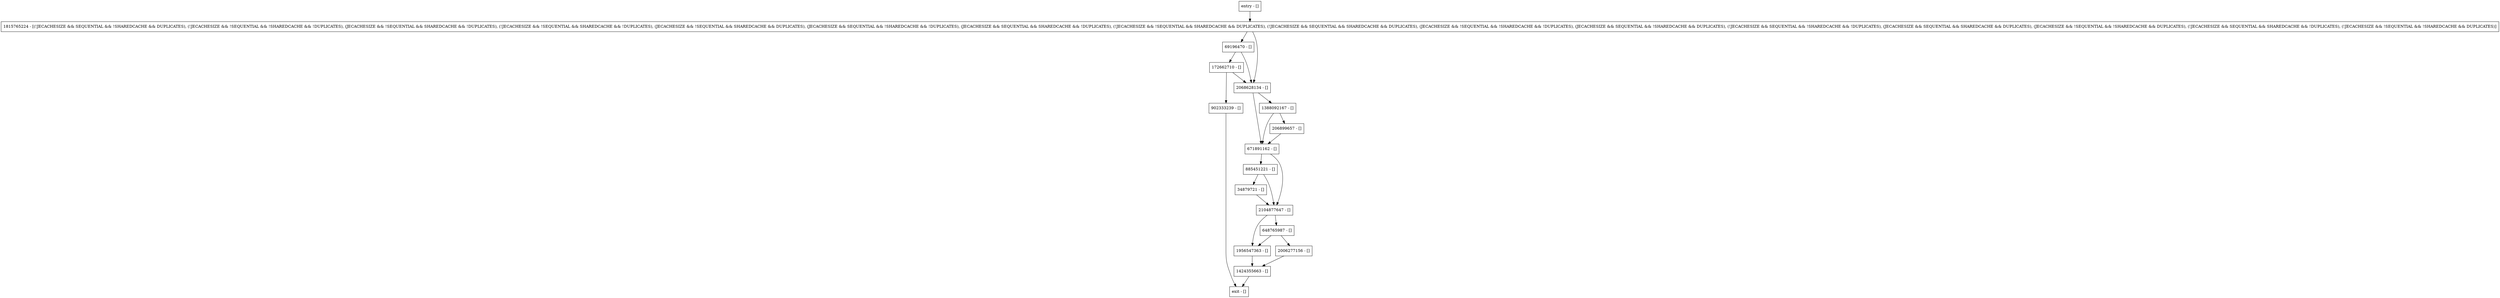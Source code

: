 digraph getReadableLocker {
node [shape=record];
1956547363 [label="1956547363 - []"];
671891162 [label="671891162 - []"];
648765987 [label="648765987 - []"];
206899657 [label="206899657 - []"];
34879721 [label="34879721 - []"];
2006277156 [label="2006277156 - []"];
entry [label="entry - []"];
exit [label="exit - []"];
885451221 [label="885451221 - []"];
172662710 [label="172662710 - []"];
1388092167 [label="1388092167 - []"];
902333239 [label="902333239 - []"];
2104877647 [label="2104877647 - []"];
1424355663 [label="1424355663 - []"];
1815765224 [label="1815765224 - [(!JECACHESIZE && SEQUENTIAL && !SHAREDCACHE && DUPLICATES), (!JECACHESIZE && !SEQUENTIAL && !SHAREDCACHE && !DUPLICATES), (JECACHESIZE && !SEQUENTIAL && SHAREDCACHE && !DUPLICATES), (!JECACHESIZE && !SEQUENTIAL && SHAREDCACHE && !DUPLICATES), (JECACHESIZE && !SEQUENTIAL && SHAREDCACHE && DUPLICATES), (JECACHESIZE && SEQUENTIAL && !SHAREDCACHE && !DUPLICATES), (JECACHESIZE && SEQUENTIAL && SHAREDCACHE && !DUPLICATES), (!JECACHESIZE && !SEQUENTIAL && SHAREDCACHE && DUPLICATES), (!JECACHESIZE && SEQUENTIAL && SHAREDCACHE && DUPLICATES), (JECACHESIZE && !SEQUENTIAL && !SHAREDCACHE && !DUPLICATES), (JECACHESIZE && SEQUENTIAL && !SHAREDCACHE && DUPLICATES), (!JECACHESIZE && SEQUENTIAL && !SHAREDCACHE && !DUPLICATES), (JECACHESIZE && SEQUENTIAL && SHAREDCACHE && DUPLICATES), (JECACHESIZE && !SEQUENTIAL && !SHAREDCACHE && DUPLICATES), (!JECACHESIZE && SEQUENTIAL && SHAREDCACHE && !DUPLICATES), (!JECACHESIZE && !SEQUENTIAL && !SHAREDCACHE && DUPLICATES)]"];
69196470 [label="69196470 - []"];
2068628134 [label="2068628134 - []"];
entry;
exit;
1956547363 -> 1424355663;
671891162 -> 885451221;
671891162 -> 2104877647;
648765987 -> 1956547363;
648765987 -> 2006277156;
206899657 -> 671891162;
34879721 -> 2104877647;
2006277156 -> 1424355663;
entry -> 1815765224;
885451221 -> 2104877647;
885451221 -> 34879721;
172662710 -> 902333239;
172662710 -> 2068628134;
1388092167 -> 671891162;
1388092167 -> 206899657;
902333239 -> exit;
2104877647 -> 1956547363;
2104877647 -> 648765987;
1424355663 -> exit;
1815765224 -> 69196470;
1815765224 -> 2068628134;
69196470 -> 172662710;
69196470 -> 2068628134;
2068628134 -> 671891162;
2068628134 -> 1388092167;
}
